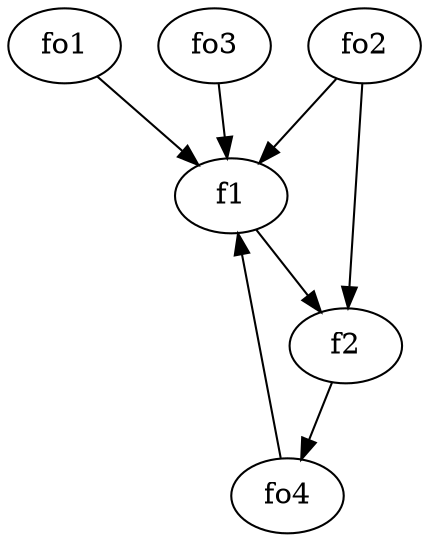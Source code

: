 strict digraph  {
f1;
f2;
fo1;
fo2;
fo3;
fo4;
f1 -> f2  [weight=2];
f2 -> fo4  [weight=2];
fo1 -> f1  [weight=2];
fo2 -> f1  [weight=2];
fo2 -> f2  [weight=2];
fo3 -> f1  [weight=2];
fo4 -> f1  [weight=2];
}
